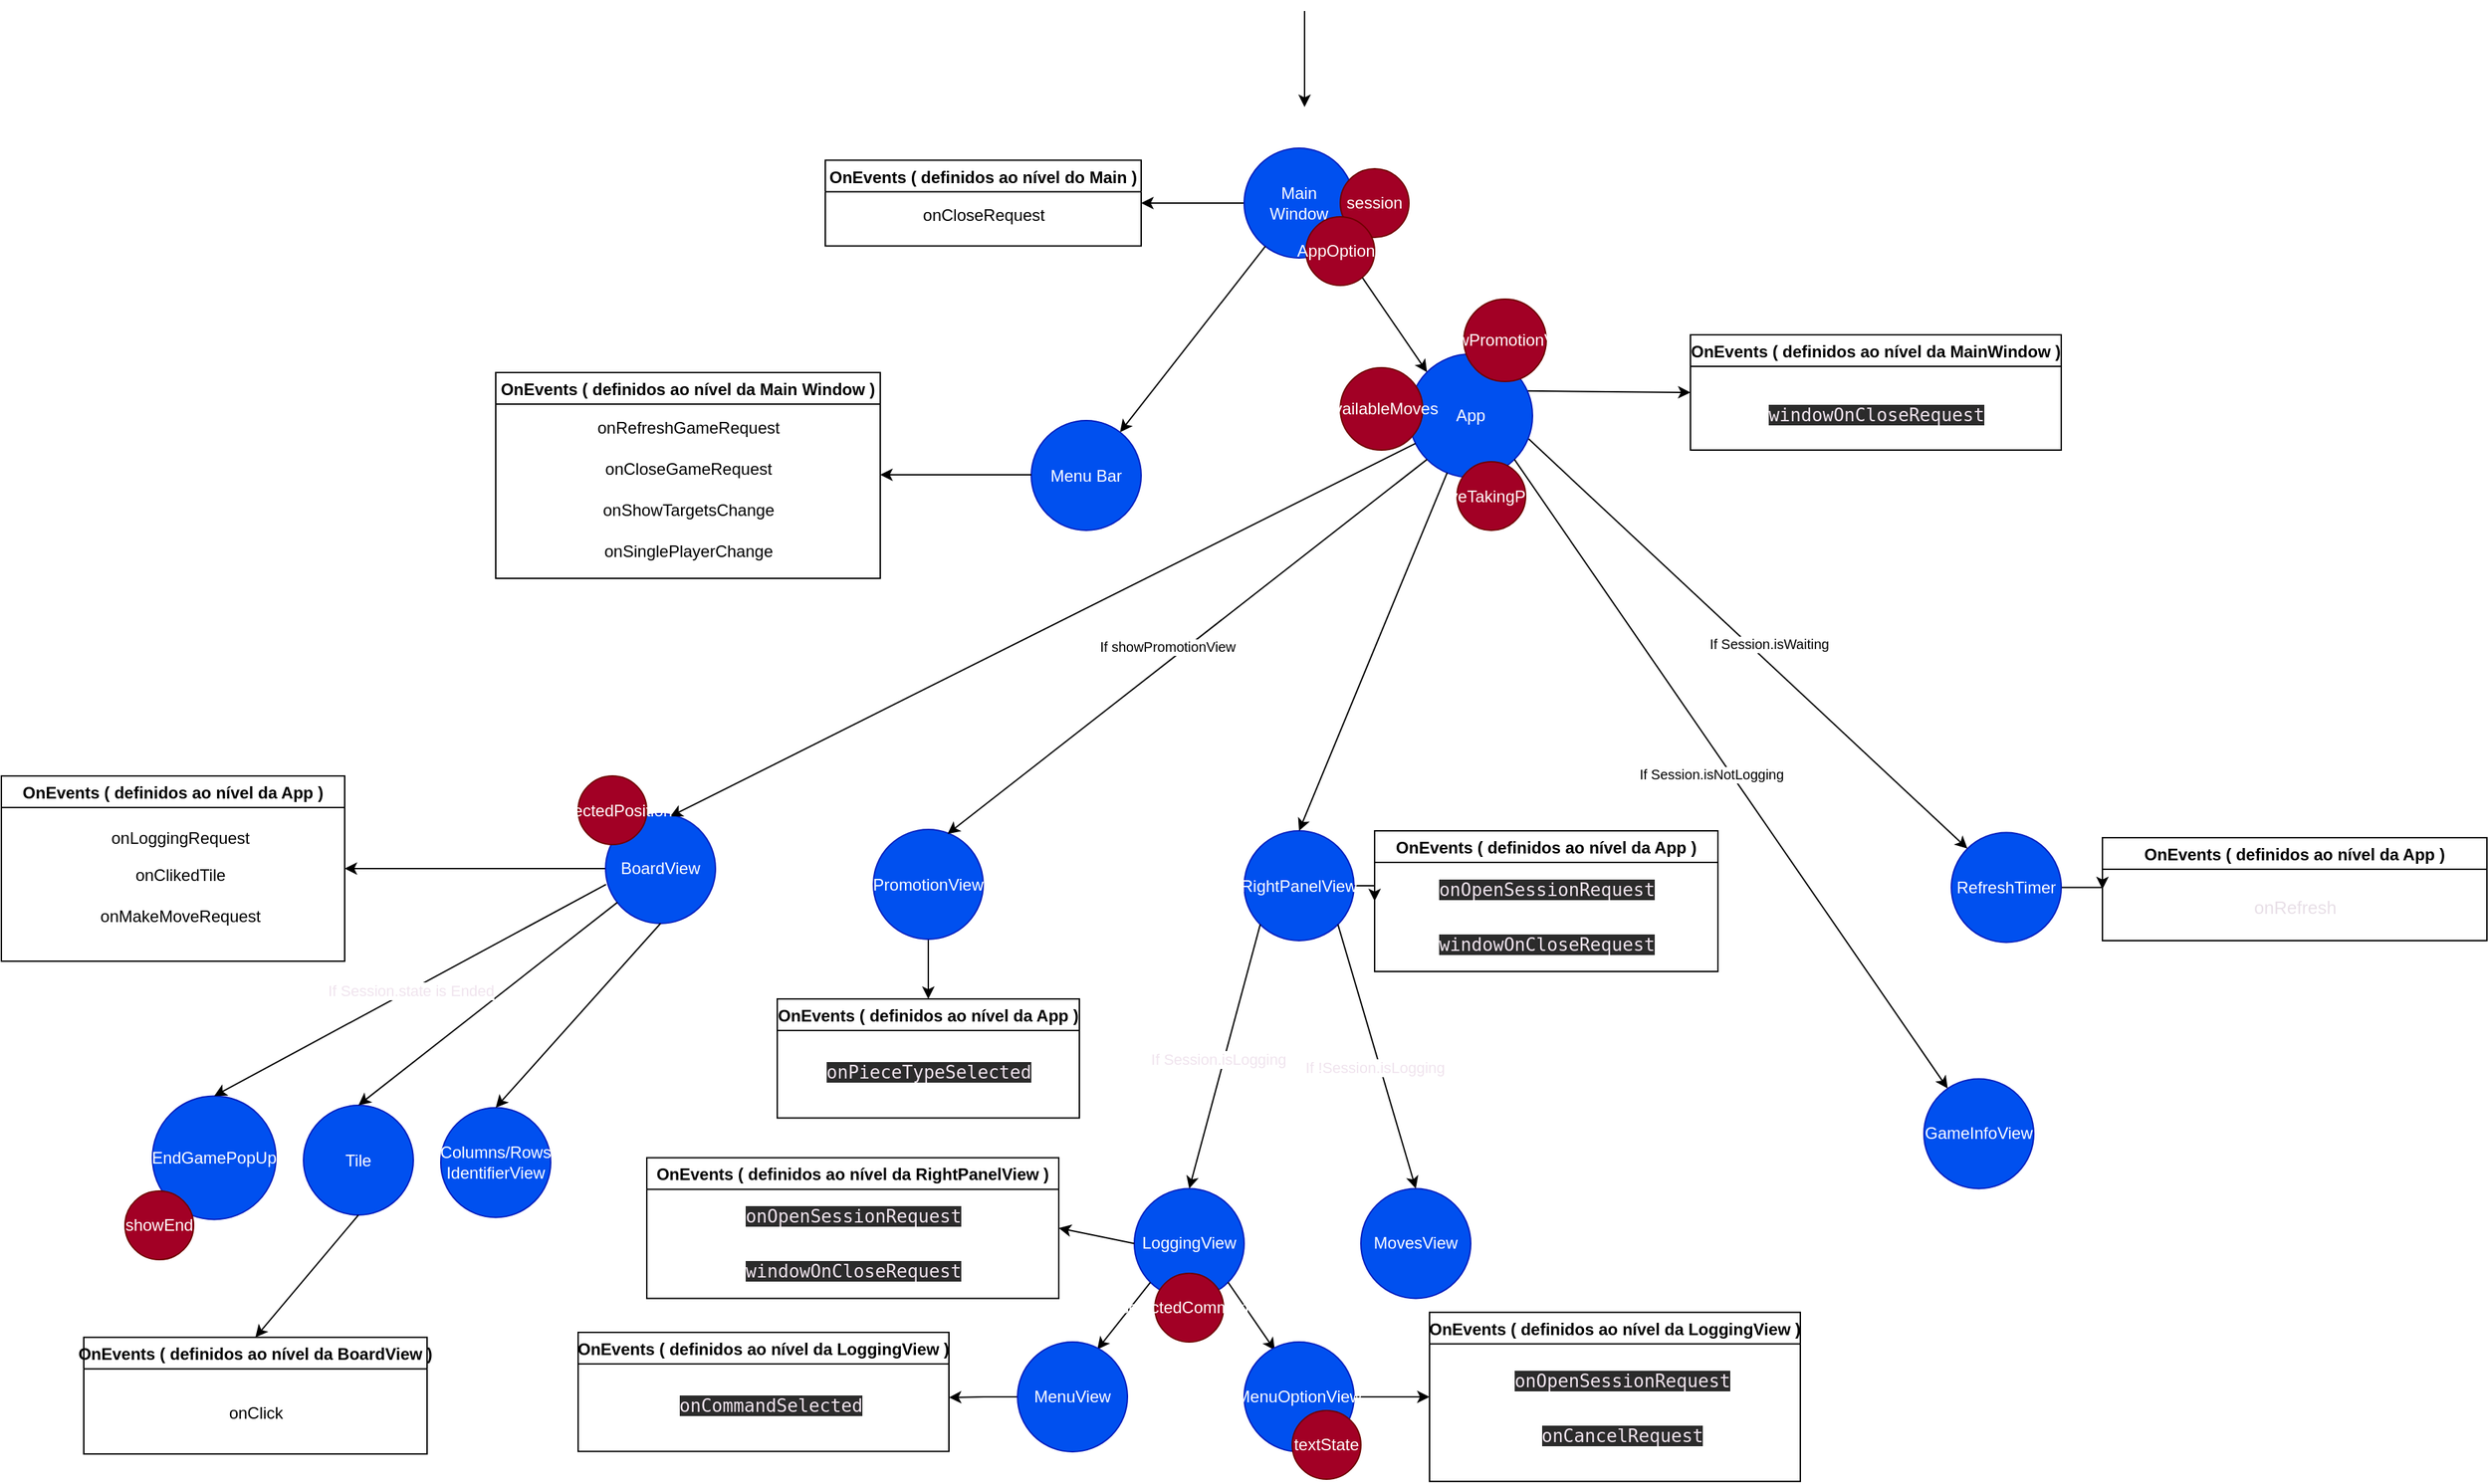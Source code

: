 <mxfile version="15.8.7" type="device"><diagram id="SZwEHcaRAB94Mzbpmtfe" name="Page-1"><mxGraphModel dx="1753" dy="1236" grid="1" gridSize="10" guides="1" tooltips="1" connect="1" arrows="1" fold="1" page="1" pageScale="1" pageWidth="850" pageHeight="1100" math="0" shadow="0"><root><mxCell id="0"/><mxCell id="1" parent="0"/><mxCell id="mZtvB1AfE9aS8STmoTBw-104" value="" style="endArrow=classic;html=1;rounded=0;exitX=0.952;exitY=0.299;exitDx=0;exitDy=0;entryX=0;entryY=0.5;entryDx=0;entryDy=0;exitPerimeter=0;" edge="1" parent="1" source="tHuGaXUihsf2I2ZlmDjD-5" target="mZtvB1AfE9aS8STmoTBw-101"><mxGeometry width="50" height="50" relative="1" as="geometry"><mxPoint x="450" y="340" as="sourcePoint"/><mxPoint x="530" y="340" as="targetPoint"/></mxGeometry></mxCell><mxCell id="9" style="edgeStyle=orthogonalEdgeStyle;rounded=0;orthogonalLoop=1;jettySize=auto;html=1;exitX=0;exitY=0.5;exitDx=0;exitDy=0;entryX=1;entryY=0.5;entryDx=0;entryDy=0;" parent="1" source="tHuGaXUihsf2I2ZlmDjD-1" edge="1"><mxGeometry relative="1" as="geometry"><mxPoint x="160" y="190" as="targetPoint"/></mxGeometry></mxCell><mxCell id="tHuGaXUihsf2I2ZlmDjD-1" value="Main &lt;br&gt;Window" style="ellipse;whiteSpace=wrap;html=1;aspect=fixed;fillColor=#0050ef;strokeColor=#001DBC;fontColor=#ffffff;" parent="1" vertex="1"><mxGeometry x="235" y="150" width="80" height="80" as="geometry"/></mxCell><mxCell id="tHuGaXUihsf2I2ZlmDjD-3" value="session" style="ellipse;whiteSpace=wrap;html=1;aspect=fixed;fillColor=#a20025;strokeColor=#6F0000;fontColor=#ffffff;" parent="1" vertex="1"><mxGeometry x="305" y="165" width="50" height="50" as="geometry"/></mxCell><mxCell id="tHuGaXUihsf2I2ZlmDjD-4" value="Menu Bar" style="ellipse;whiteSpace=wrap;html=1;aspect=fixed;fillColor=#0050ef;strokeColor=#001DBC;fontColor=#ffffff;" parent="1" vertex="1"><mxGeometry x="80" y="348.5" width="80" height="80" as="geometry"/></mxCell><mxCell id="tHuGaXUihsf2I2ZlmDjD-5" value="App" style="ellipse;whiteSpace=wrap;html=1;aspect=fixed;fillColor=#0050ef;strokeColor=#001DBC;fontColor=#ffffff;" parent="1" vertex="1"><mxGeometry x="355" y="300" width="90" height="90" as="geometry"/></mxCell><mxCell id="tHuGaXUihsf2I2ZlmDjD-6" value="" style="endArrow=classic;html=1;rounded=0;" parent="1" source="tHuGaXUihsf2I2ZlmDjD-1" target="tHuGaXUihsf2I2ZlmDjD-4" edge="1"><mxGeometry width="50" height="50" relative="1" as="geometry"><mxPoint x="260" y="220" as="sourcePoint"/><mxPoint x="225" y="410" as="targetPoint"/><Array as="points"/></mxGeometry></mxCell><mxCell id="tHuGaXUihsf2I2ZlmDjD-8" value="" style="endArrow=classic;html=1;rounded=0;entryX=0;entryY=0;entryDx=0;entryDy=0;exitX=1;exitY=1;exitDx=0;exitDy=0;" parent="1" source="tHuGaXUihsf2I2ZlmDjD-1" target="tHuGaXUihsf2I2ZlmDjD-5" edge="1"><mxGeometry width="50" height="50" relative="1" as="geometry"><mxPoint x="265" y="250" as="sourcePoint"/><mxPoint x="295" y="280" as="targetPoint"/><Array as="points"/></mxGeometry></mxCell><mxCell id="tHuGaXUihsf2I2ZlmDjD-15" value="" style="endArrow=classic;html=1;rounded=0;" parent="1" edge="1"><mxGeometry width="50" height="50" relative="1" as="geometry"><mxPoint x="80" y="388" as="sourcePoint"/><mxPoint x="-30" y="388" as="targetPoint"/></mxGeometry></mxCell><mxCell id="tHuGaXUihsf2I2ZlmDjD-23" value="&lt;span style=&quot;color: rgba(0 , 0 , 0 , 0) ; font-family: monospace ; font-size: 0px&quot;&gt;%3CmxGraphModel%3E%3Croot%3E%3CmxCell%20id%3D%220%22%2F%3E%3CmxCell%20id%3D%221%22%20parent%3D%220%22%2F%3E%3CmxCell%20id%3D%222%22%20value%3D%22onCloseGameRequest%22%20style%3D%22text%3BstrokeColor%3Dnone%3BfillColor%3Dnone%3Balign%3Dleft%3BverticalAlign%3Dmiddle%3BspacingLeft%3D4%3BspacingRight%3D4%3Boverflow%3Dhidden%3Bpoints%3D%5B%5B0%2C0.5%5D%2C%5B1%2C0.5%5D%5D%3BportConstraint%3Deastwest%3Brotatable%3D0%3B%22%20vertex%3D%221%22%20parent%3D%221%22%3E%3CmxGeometry%20x%3D%22-160%22%20y%3D%22330%22%20width%3D%22280%22%20height%3D%2230%22%20as%3D%22geometry%22%2F%3E%3C%2FmxCell%3E%3C%2Froot%3E%3C%2FmxGraphModel%3E&lt;/span&gt;" style="text;html=1;align=center;verticalAlign=middle;resizable=0;points=[];autosize=1;strokeColor=none;fillColor=none;" parent="1" vertex="1"><mxGeometry x="-280" y="875.74" width="20" height="20" as="geometry"/></mxCell><mxCell id="tHuGaXUihsf2I2ZlmDjD-31" value="" style="endArrow=classic;html=1;rounded=0;" parent="1" edge="1"><mxGeometry width="50" height="50" relative="1" as="geometry"><mxPoint x="279" y="50" as="sourcePoint"/><mxPoint x="279" y="120" as="targetPoint"/><Array as="points"><mxPoint x="279" y="50"/></Array></mxGeometry></mxCell><mxCell id="24" style="edgeStyle=orthogonalEdgeStyle;rounded=0;orthogonalLoop=1;jettySize=auto;html=1;exitX=1;exitY=0.5;exitDx=0;exitDy=0;entryX=0;entryY=0.5;entryDx=0;entryDy=0;fontSize=13;fontColor=#E8DFE7;" parent="1" source="tHuGaXUihsf2I2ZlmDjD-32" target="18" edge="1"><mxGeometry relative="1" as="geometry"/></mxCell><mxCell id="tHuGaXUihsf2I2ZlmDjD-32" value="RefreshTimer" style="ellipse;whiteSpace=wrap;html=1;aspect=fixed;fillColor=#0050ef;strokeColor=#001DBC;fontColor=#ffffff;" parent="1" vertex="1"><mxGeometry x="750" y="648.75" width="80" height="80" as="geometry"/></mxCell><mxCell id="36" style="edgeStyle=orthogonalEdgeStyle;rounded=0;orthogonalLoop=1;jettySize=auto;html=1;exitX=0;exitY=0.5;exitDx=0;exitDy=0;entryX=1;entryY=0.5;entryDx=0;entryDy=0;" parent="1" source="tHuGaXUihsf2I2ZlmDjD-41" target="28" edge="1"><mxGeometry relative="1" as="geometry"/></mxCell><mxCell id="tHuGaXUihsf2I2ZlmDjD-41" value="BoardView" style="ellipse;whiteSpace=wrap;html=1;aspect=fixed;fillColor=#0050ef;strokeColor=#001DBC;fontColor=#ffffff;" parent="1" vertex="1"><mxGeometry x="-230" y="635" width="80" height="80" as="geometry"/></mxCell><mxCell id="tHuGaXUihsf2I2ZlmDjD-42" value="" style="endArrow=classic;html=1;rounded=0;entryX=0.588;entryY=0.025;entryDx=0;entryDy=0;entryPerimeter=0;" parent="1" source="tHuGaXUihsf2I2ZlmDjD-5" target="tHuGaXUihsf2I2ZlmDjD-41" edge="1"><mxGeometry width="50" height="50" relative="1" as="geometry"><mxPoint x="281.716" y="460.004" as="sourcePoint"/><mxPoint x="240" y="491.72" as="targetPoint"/><Array as="points"/></mxGeometry></mxCell><mxCell id="tHuGaXUihsf2I2ZlmDjD-49" value="moveTakingPlace" style="ellipse;whiteSpace=wrap;html=1;aspect=fixed;fillColor=#a20025;strokeColor=#6F0000;fontColor=#ffffff;" parent="1" vertex="1"><mxGeometry x="390" y="378.5" width="50" height="50" as="geometry"/></mxCell><mxCell id="tHuGaXUihsf2I2ZlmDjD-50" value="availableMoves" style="ellipse;whiteSpace=wrap;html=1;aspect=fixed;fillColor=#a20025;strokeColor=#6F0000;fontColor=#ffffff;" parent="1" vertex="1"><mxGeometry x="305" y="310" width="60" height="60" as="geometry"/></mxCell><mxCell id="tHuGaXUihsf2I2ZlmDjD-54" value="Tile" style="ellipse;whiteSpace=wrap;html=1;aspect=fixed;fillColor=#0050ef;strokeColor=#001DBC;fontColor=#ffffff;" parent="1" vertex="1"><mxGeometry x="-450" y="847.5" width="80" height="80" as="geometry"/></mxCell><mxCell id="tHuGaXUihsf2I2ZlmDjD-57" value="Columns/Rows&lt;br&gt;IdentifierView" style="ellipse;whiteSpace=wrap;html=1;aspect=fixed;fillColor=#0050ef;strokeColor=#001DBC;fontColor=#ffffff;" parent="1" vertex="1"><mxGeometry x="-350" y="849.22" width="80" height="80" as="geometry"/></mxCell><mxCell id="tHuGaXUihsf2I2ZlmDjD-62" value="EndGamePopUp" style="ellipse;whiteSpace=wrap;html=1;aspect=fixed;fillColor=#0050ef;strokeColor=#001DBC;fontColor=#ffffff;" parent="1" vertex="1"><mxGeometry x="-560" y="840.74" width="90" height="90" as="geometry"/></mxCell><mxCell id="74" style="edgeStyle=orthogonalEdgeStyle;rounded=0;orthogonalLoop=1;jettySize=auto;html=1;exitX=1;exitY=0.5;exitDx=0;exitDy=0;entryX=0;entryY=0.5;entryDx=0;entryDy=0;fontSize=11;fontColor=#F0E4EE;" parent="1" source="tHuGaXUihsf2I2ZlmDjD-63" target="40" edge="1"><mxGeometry relative="1" as="geometry"/></mxCell><mxCell id="tHuGaXUihsf2I2ZlmDjD-63" value="RightPanelView" style="ellipse;whiteSpace=wrap;html=1;aspect=fixed;fillColor=#0050ef;strokeColor=#001DBC;fontColor=#ffffff;" parent="1" vertex="1"><mxGeometry x="235" y="647.5" width="80" height="80" as="geometry"/></mxCell><mxCell id="tHuGaXUihsf2I2ZlmDjD-64" value="MovesView" style="ellipse;whiteSpace=wrap;html=1;aspect=fixed;fillColor=#0050ef;strokeColor=#001DBC;fontColor=#ffffff;" parent="1" vertex="1"><mxGeometry x="320" y="908.24" width="80" height="80" as="geometry"/></mxCell><mxCell id="tHuGaXUihsf2I2ZlmDjD-65" value="LoggingView" style="ellipse;whiteSpace=wrap;html=1;aspect=fixed;fillColor=#0050ef;strokeColor=#001DBC;fontColor=#ffffff;" parent="1" vertex="1"><mxGeometry x="155" y="908.24" width="80" height="80" as="geometry"/></mxCell><mxCell id="tHuGaXUihsf2I2ZlmDjD-66" value="GameInfoView" style="ellipse;whiteSpace=wrap;html=1;aspect=fixed;fillColor=#0050ef;strokeColor=#001DBC;fontColor=#ffffff;" parent="1" vertex="1"><mxGeometry x="730" y="828.24" width="80" height="80" as="geometry"/></mxCell><mxCell id="tHuGaXUihsf2I2ZlmDjD-67" value="" style="endArrow=classic;html=1;rounded=0;entryX=0.5;entryY=0;entryDx=0;entryDy=0;" parent="1" source="tHuGaXUihsf2I2ZlmDjD-5" target="tHuGaXUihsf2I2ZlmDjD-63" edge="1"><mxGeometry width="50" height="50" relative="1" as="geometry"><mxPoint x="510" y="400" as="sourcePoint"/><mxPoint x="515.86" y="450.86" as="targetPoint"/><Array as="points"/></mxGeometry></mxCell><mxCell id="tHuGaXUihsf2I2ZlmDjD-72" value="" style="endArrow=classic;html=1;rounded=0;exitX=0;exitY=1;exitDx=0;exitDy=0;entryX=0.726;entryY=0.068;entryDx=0;entryDy=0;entryPerimeter=0;" parent="1" source="tHuGaXUihsf2I2ZlmDjD-65" target="tHuGaXUihsf2I2ZlmDjD-76" edge="1"><mxGeometry width="50" height="50" relative="1" as="geometry"><mxPoint x="606.716" y="928.284" as="sourcePoint"/><mxPoint x="695" y="1027.04" as="targetPoint"/><Array as="points"/></mxGeometry></mxCell><mxCell id="tHuGaXUihsf2I2ZlmDjD-75" value="" style="endArrow=classic;html=1;rounded=0;exitX=1;exitY=1;exitDx=0;exitDy=0;entryX=0.28;entryY=0.077;entryDx=0;entryDy=0;entryPerimeter=0;" parent="1" source="tHuGaXUihsf2I2ZlmDjD-65" target="tHuGaXUihsf2I2ZlmDjD-77" edge="1"><mxGeometry width="50" height="50" relative="1" as="geometry"><mxPoint x="269.996" y="980.004" as="sourcePoint"/><mxPoint x="290" y="1051.72" as="targetPoint"/><Array as="points"/></mxGeometry></mxCell><mxCell id="80" style="edgeStyle=orthogonalEdgeStyle;rounded=0;orthogonalLoop=1;jettySize=auto;html=1;exitX=0;exitY=0.5;exitDx=0;exitDy=0;fontSize=11;fontColor=#F0E4EE;" parent="1" source="tHuGaXUihsf2I2ZlmDjD-76" edge="1"><mxGeometry relative="1" as="geometry"><mxPoint x="20" y="1060.429" as="targetPoint"/></mxGeometry></mxCell><mxCell id="tHuGaXUihsf2I2ZlmDjD-76" value="MenuView" style="ellipse;whiteSpace=wrap;html=1;aspect=fixed;fillColor=#0050ef;strokeColor=#001DBC;fontColor=#ffffff;" parent="1" vertex="1"><mxGeometry x="70" y="1020" width="80" height="80" as="geometry"/></mxCell><mxCell id="79" style="edgeStyle=orthogonalEdgeStyle;rounded=0;orthogonalLoop=1;jettySize=auto;html=1;exitX=1;exitY=0.5;exitDx=0;exitDy=0;entryX=0;entryY=0.5;entryDx=0;entryDy=0;fontSize=11;fontColor=#F0E4EE;" parent="1" source="tHuGaXUihsf2I2ZlmDjD-77" target="76" edge="1"><mxGeometry relative="1" as="geometry"/></mxCell><mxCell id="tHuGaXUihsf2I2ZlmDjD-77" value="MenuOptionView" style="ellipse;whiteSpace=wrap;html=1;aspect=fixed;fillColor=#0050ef;strokeColor=#001DBC;fontColor=#ffffff;" parent="1" vertex="1"><mxGeometry x="235" y="1020" width="80" height="80" as="geometry"/></mxCell><mxCell id="2" value="AppOptions" style="ellipse;whiteSpace=wrap;html=1;aspect=fixed;fillColor=#a20025;strokeColor=#6F0000;fontColor=#ffffff;" parent="1" vertex="1"><mxGeometry x="280" y="200" width="50" height="50" as="geometry"/></mxCell><mxCell id="10" value="OnEvents ( definidos ao nível do Main )" style="swimlane;" parent="1" vertex="1"><mxGeometry x="-70" y="158.75" width="230" height="62.5" as="geometry"/></mxCell><mxCell id="12" value="&lt;span style=&quot;text-align: left&quot;&gt;onCloseRequest&lt;/span&gt;" style="text;html=1;align=center;verticalAlign=middle;resizable=0;points=[];autosize=1;strokeColor=none;fillColor=none;" parent="10" vertex="1"><mxGeometry x="65" y="30" width="100" height="20" as="geometry"/></mxCell><mxCell id="11" value="&lt;span style=&quot;color: rgba(0 , 0 , 0 , 0) ; font-family: monospace ; font-size: 0px&quot;&gt;%3CmxGraphModel%3E%3Croot%3E%3CmxCell%20id%3D%220%22%2F%3E%3CmxCell%20id%3D%221%22%20parent%3D%220%22%2F%3E%3CmxCell%20id%3D%222%22%20value%3D%22%26lt%3Bspan%20style%3D%26quot%3Btext-align%3A%20left%26quot%3B%26gt%3BonCloseRequest%26lt%3B%2Fspan%26gt%3B%22%20style%3D%22text%3Bhtml%3D1%3Balign%3Dcenter%3BverticalAlign%3Dmiddle%3Bresizable%3D0%3Bpoints%3D%5B%5D%3Bautosize%3D1%3BstrokeColor%3Dnone%3BfillColor%3Dnone%3B%22%20vertex%3D%221%22%20parent%3D%221%22%3E%3CmxGeometry%20x%3D%22-8.75%22%20y%3D%22212.5%22%20width%3D%22100%22%20height%3D%2220%22%20as%3D%22geometry%22%2F%3E%3C%2FmxCell%3E%3C%2Froot%3E%3C%2FmxGraphModel%3E&lt;/span&gt;" style="text;html=1;align=center;verticalAlign=middle;resizable=0;points=[];autosize=1;strokeColor=none;fillColor=none;" parent="1" vertex="1"><mxGeometry x="-180" y="210" width="20" height="20" as="geometry"/></mxCell><mxCell id="13" value="OnEvents ( definidos ao nível da Main Window )" style="swimlane;" parent="1" vertex="1"><mxGeometry x="-310" y="313.5" width="280" height="150" as="geometry"/></mxCell><mxCell id="tHuGaXUihsf2I2ZlmDjD-22" value="&lt;span style=&quot;text-align: left&quot;&gt;onRefreshGameRequest&lt;/span&gt;" style="text;html=1;align=center;verticalAlign=middle;resizable=0;points=[];autosize=1;strokeColor=none;fillColor=none;" parent="13" vertex="1"><mxGeometry x="65" y="30" width="150" height="20" as="geometry"/></mxCell><mxCell id="tHuGaXUihsf2I2ZlmDjD-25" value="&lt;span style=&quot;text-align: left&quot;&gt;onCloseGameRequest&lt;/span&gt;" style="text;html=1;align=center;verticalAlign=middle;resizable=0;points=[];autosize=1;strokeColor=none;fillColor=none;" parent="13" vertex="1"><mxGeometry x="70" y="60" width="140" height="20" as="geometry"/></mxCell><mxCell id="tHuGaXUihsf2I2ZlmDjD-26" value="&lt;span style=&quot;text-align: left&quot;&gt;onShowTargetsChange&lt;/span&gt;" style="text;html=1;align=center;verticalAlign=middle;resizable=0;points=[];autosize=1;strokeColor=none;fillColor=none;" parent="13" vertex="1"><mxGeometry x="70" y="90" width="140" height="20" as="geometry"/></mxCell><mxCell id="tHuGaXUihsf2I2ZlmDjD-27" value="&lt;span style=&quot;text-align: left&quot;&gt;onSinglePlayerChange&lt;/span&gt;" style="text;html=1;align=center;verticalAlign=middle;resizable=0;points=[];autosize=1;strokeColor=none;fillColor=none;" parent="13" vertex="1"><mxGeometry x="70" y="120" width="140" height="20" as="geometry"/></mxCell><mxCell id="14" value="" style="endArrow=classic;html=1;rounded=0;fontColor=default;exitX=1;exitY=1;exitDx=0;exitDy=0;" parent="1" source="tHuGaXUihsf2I2ZlmDjD-5" target="tHuGaXUihsf2I2ZlmDjD-66" edge="1"><mxGeometry relative="1" as="geometry"><mxPoint x="559.997" y="285.126" as="sourcePoint"/><mxPoint x="560" y="540" as="targetPoint"/></mxGeometry></mxCell><mxCell id="15" value="If Session.isNotLogging" style="edgeLabel;resizable=0;html=1;align=center;verticalAlign=middle;fontColor=default;fontSize=10;" parent="14" connectable="0" vertex="1"><mxGeometry relative="1" as="geometry"><mxPoint x="-15" as="offset"/></mxGeometry></mxCell><mxCell id="16" value="" style="endArrow=classic;html=1;rounded=0;fontColor=default;entryX=0;entryY=0;entryDx=0;entryDy=0;exitX=0.969;exitY=0.688;exitDx=0;exitDy=0;exitPerimeter=0;" parent="1" source="tHuGaXUihsf2I2ZlmDjD-5" target="tHuGaXUihsf2I2ZlmDjD-32" edge="1"><mxGeometry relative="1" as="geometry"><mxPoint x="530" y="400" as="sourcePoint"/><mxPoint x="704.016" y="584.726" as="targetPoint"/></mxGeometry></mxCell><mxCell id="17" value="If Session.isWaiting" style="edgeLabel;resizable=0;html=1;align=center;verticalAlign=middle;fontColor=default;fontSize=10;" parent="16" connectable="0" vertex="1"><mxGeometry relative="1" as="geometry"><mxPoint x="15" as="offset"/></mxGeometry></mxCell><mxCell id="18" value="OnEvents ( definidos ao nível da App )" style="swimlane;" parent="1" vertex="1"><mxGeometry x="860" y="652.5" width="280" height="75" as="geometry"><mxRectangle x="860" y="652.5" width="250" height="23" as="alternateBounds"/></mxGeometry></mxCell><mxCell id="23" value="onRefresh" style="text;html=1;align=center;verticalAlign=middle;resizable=0;points=[];autosize=1;strokeColor=none;fillColor=none;fontSize=13;fontColor=#E8DFE7;" parent="18" vertex="1"><mxGeometry x="100" y="40" width="80" height="20" as="geometry"/></mxCell><mxCell id="26" value="showPromotionView" style="ellipse;whiteSpace=wrap;html=1;aspect=fixed;fillColor=#a20025;strokeColor=#6F0000;fontColor=#ffffff;" parent="1" vertex="1"><mxGeometry x="395" y="260" width="60" height="60" as="geometry"/></mxCell><mxCell id="28" value="OnEvents ( definidos ao nível da App )" style="swimlane;" parent="1" vertex="1"><mxGeometry x="-670" y="607.5" width="250" height="135" as="geometry"/></mxCell><mxCell id="35" value="onClikedTile" style="text;html=1;align=center;verticalAlign=middle;resizable=0;points=[];autosize=1;strokeColor=none;fillColor=none;" parent="28" vertex="1"><mxGeometry x="90" y="62.5" width="80" height="20" as="geometry"/></mxCell><mxCell id="33" value="onLoggingRequest" style="text;html=1;align=center;verticalAlign=middle;resizable=0;points=[];autosize=1;strokeColor=none;fillColor=none;" parent="28" vertex="1"><mxGeometry x="70" y="35" width="120" height="20" as="geometry"/></mxCell><mxCell id="34" value="onMakeMoveRequest" style="text;html=1;align=center;verticalAlign=middle;resizable=0;points=[];autosize=1;strokeColor=none;fillColor=none;" parent="28" vertex="1"><mxGeometry x="65" y="92.5" width="130" height="20" as="geometry"/></mxCell><mxCell id="62" style="edgeStyle=orthogonalEdgeStyle;rounded=0;orthogonalLoop=1;jettySize=auto;html=1;exitX=0.5;exitY=1;exitDx=0;exitDy=0;entryX=0.5;entryY=0;entryDx=0;entryDy=0;fontSize=11;fontColor=#F0E4EE;" parent="1" source="37" target="56" edge="1"><mxGeometry relative="1" as="geometry"/></mxCell><mxCell id="37" value="PromotionView" style="ellipse;whiteSpace=wrap;html=1;aspect=fixed;fillColor=#0050ef;strokeColor=#001DBC;fontColor=#ffffff;" parent="1" vertex="1"><mxGeometry x="-35" y="646.52" width="80" height="80" as="geometry"/></mxCell><mxCell id="38" value="" style="endArrow=classic;html=1;rounded=0;fontColor=default;entryX=0.675;entryY=0.041;entryDx=0;entryDy=0;entryPerimeter=0;exitX=0;exitY=1;exitDx=0;exitDy=0;" parent="1" target="37" edge="1" source="tHuGaXUihsf2I2ZlmDjD-5"><mxGeometry relative="1" as="geometry"><mxPoint x="390" y="420" as="sourcePoint"/><mxPoint x="250" y="620" as="targetPoint"/></mxGeometry></mxCell><mxCell id="39" value="If showPromotionView" style="edgeLabel;resizable=0;html=1;align=center;verticalAlign=middle;fontColor=default;fontSize=10;" parent="38" connectable="0" vertex="1"><mxGeometry relative="1" as="geometry"><mxPoint x="-15" as="offset"/></mxGeometry></mxCell><mxCell id="40" value="OnEvents ( definidos ao nível da App )" style="swimlane;" parent="1" vertex="1"><mxGeometry x="330" y="647.5" width="250" height="102.5" as="geometry"/></mxCell><mxCell id="46" value="&lt;pre style=&quot;background-color: rgb(43, 43, 43); font-family: &amp;quot;jetbrains mono&amp;quot;, monospace; font-size: 9.8pt;&quot;&gt;&lt;span style=&quot;&quot;&gt;onOpenSessionRequest&lt;/span&gt;&lt;/pre&gt;" style="text;html=1;align=center;verticalAlign=middle;resizable=0;points=[];autosize=1;strokeColor=none;fillColor=none;fontSize=10;fontColor=#F0E4EE;" parent="40" vertex="1"><mxGeometry x="45" y="22.5" width="160" height="40" as="geometry"/></mxCell><mxCell id="mZtvB1AfE9aS8STmoTBw-93" value="&lt;pre style=&quot;background-color: rgb(43 , 43 , 43) ; font-family: &amp;#34;jetbrains mono&amp;#34; , monospace ; font-size: 9.8pt&quot;&gt;&lt;span&gt;windowOnCloseRequest&lt;/span&gt;&lt;/pre&gt;" style="text;html=1;align=center;verticalAlign=middle;resizable=0;points=[];autosize=1;strokeColor=none;fillColor=none;fontSize=10;fontColor=#F0E4EE;" vertex="1" parent="40"><mxGeometry x="40" y="62.5" width="170" height="40" as="geometry"/></mxCell><mxCell id="49" value="" style="endArrow=classic;html=1;rounded=0;fontSize=10;fontColor=#F0E4EE;exitX=0.5;exitY=1;exitDx=0;exitDy=0;entryX=0.5;entryY=0;entryDx=0;entryDy=0;" parent="1" source="tHuGaXUihsf2I2ZlmDjD-41" target="tHuGaXUihsf2I2ZlmDjD-57" edge="1"><mxGeometry width="50" height="50" relative="1" as="geometry"><mxPoint x="-175" y="807.5" as="sourcePoint"/><mxPoint x="-125" y="757.5" as="targetPoint"/></mxGeometry></mxCell><mxCell id="52" value="" style="endArrow=classic;html=1;rounded=0;fontSize=10;fontColor=#F0E4EE;entryX=0.5;entryY=0;entryDx=0;entryDy=0;" parent="1" source="tHuGaXUihsf2I2ZlmDjD-41" target="tHuGaXUihsf2I2ZlmDjD-54" edge="1"><mxGeometry width="50" height="50" relative="1" as="geometry"><mxPoint x="-270" y="697.5" as="sourcePoint"/><mxPoint x="-220" y="647.5" as="targetPoint"/><Array as="points"/></mxGeometry></mxCell><mxCell id="54" value="" style="endArrow=classic;html=1;rounded=0;fontSize=10;fontColor=#F0E4EE;exitX=0.004;exitY=0.644;exitDx=0;exitDy=0;entryX=0.5;entryY=0;entryDx=0;entryDy=0;exitPerimeter=0;" parent="1" source="tHuGaXUihsf2I2ZlmDjD-41" target="tHuGaXUihsf2I2ZlmDjD-62" edge="1"><mxGeometry relative="1" as="geometry"><mxPoint x="-20" y="877.5" as="sourcePoint"/><mxPoint x="-30" y="1047.5" as="targetPoint"/></mxGeometry></mxCell><mxCell id="55" value="If Session.state is Ended" style="edgeLabel;resizable=0;html=1;align=center;verticalAlign=middle;fontSize=11;fontColor=#F0E4EE;" parent="54" connectable="0" vertex="1"><mxGeometry relative="1" as="geometry"/></mxCell><mxCell id="56" value="OnEvents ( definidos ao nível da App )" style="swimlane;" parent="1" vertex="1"><mxGeometry x="-105" y="770" width="220" height="86.72" as="geometry"/></mxCell><mxCell id="57" value="&lt;pre style=&quot;background-color: rgb(43 , 43 , 43) ; font-family: &amp;#34;jetbrains mono&amp;#34; , monospace ; font-size: 9.8pt&quot;&gt;&lt;span&gt;onPieceTypeSelected&lt;/span&gt;&lt;/pre&gt;" style="text;html=1;align=center;verticalAlign=middle;resizable=0;points=[];autosize=1;strokeColor=none;fillColor=none;fontSize=10;fontColor=#F0E4EE;" parent="56" vertex="1"><mxGeometry x="35" y="33.28" width="150" height="40" as="geometry"/></mxCell><mxCell id="63" value="" style="endArrow=classic;html=1;rounded=0;fontSize=11;fontColor=#F0E4EE;entryX=0.5;entryY=0;entryDx=0;entryDy=0;exitX=1;exitY=1;exitDx=0;exitDy=0;" parent="1" source="tHuGaXUihsf2I2ZlmDjD-63" target="tHuGaXUihsf2I2ZlmDjD-64" edge="1"><mxGeometry relative="1" as="geometry"><mxPoint x="290" y="720" as="sourcePoint"/><mxPoint x="805" y="800" as="targetPoint"/></mxGeometry></mxCell><mxCell id="64" value="If !Session.isLogging" style="edgeLabel;resizable=0;html=1;align=center;verticalAlign=middle;fontSize=11;fontColor=#F0E4EE;" parent="63" connectable="0" vertex="1"><mxGeometry relative="1" as="geometry"><mxPoint x="-2" y="8" as="offset"/></mxGeometry></mxCell><mxCell id="65" value="" style="endArrow=classic;html=1;rounded=0;fontSize=11;fontColor=#F0E4EE;entryX=0.5;entryY=0;entryDx=0;entryDy=0;exitX=0;exitY=1;exitDx=0;exitDy=0;" parent="1" source="tHuGaXUihsf2I2ZlmDjD-63" target="tHuGaXUihsf2I2ZlmDjD-65" edge="1"><mxGeometry relative="1" as="geometry"><mxPoint x="705" y="831.79" as="sourcePoint"/><mxPoint x="805" y="831.79" as="targetPoint"/></mxGeometry></mxCell><mxCell id="66" value="If Session.isLogging" style="edgeLabel;resizable=0;html=1;align=center;verticalAlign=middle;fontSize=11;fontColor=#F0E4EE;" parent="65" connectable="0" vertex="1"><mxGeometry relative="1" as="geometry"><mxPoint x="-5" y="2" as="offset"/></mxGeometry></mxCell><mxCell id="76" value="OnEvents ( definidos ao nível da LoggingView )" style="swimlane;" parent="1" vertex="1"><mxGeometry x="370" y="998.32" width="270" height="123.36" as="geometry"/></mxCell><mxCell id="77" value="&lt;pre style=&quot;background-color: rgb(43 , 43 , 43) ; font-family: &amp;#34;jetbrains mono&amp;#34; , monospace ; font-size: 9.8pt&quot;&gt;&lt;span&gt;onCancelRequest&lt;/span&gt;&lt;/pre&gt;" style="text;html=1;align=center;verticalAlign=middle;resizable=0;points=[];autosize=1;strokeColor=none;fillColor=none;fontSize=10;fontColor=#F0E4EE;" parent="76" vertex="1"><mxGeometry x="80" y="69.64" width="120" height="40" as="geometry"/></mxCell><mxCell id="mZtvB1AfE9aS8STmoTBw-94" value="&lt;pre style=&quot;background-color: rgb(43 , 43 , 43) ; font-family: &amp;#34;jetbrains mono&amp;#34; , monospace ; font-size: 9.8pt&quot;&gt;&lt;span&gt;onOpenSessionRequest&lt;/span&gt;&lt;/pre&gt;" style="text;html=1;align=center;verticalAlign=middle;resizable=0;points=[];autosize=1;strokeColor=none;fillColor=none;fontSize=10;fontColor=#F0E4EE;" vertex="1" parent="76"><mxGeometry x="55" y="29.64" width="170" height="40" as="geometry"/></mxCell><mxCell id="81" value="OnEvents ( definidos ao nível da LoggingView )" style="swimlane;" parent="1" vertex="1"><mxGeometry x="-250" y="1013.0" width="270" height="86.72" as="geometry"/></mxCell><mxCell id="82" value="&lt;pre style=&quot;background-color: rgb(43 , 43 , 43) ; font-family: &amp;#34;jetbrains mono&amp;#34; , monospace ; font-size: 9.8pt&quot;&gt;&lt;span&gt;onCommandSelected&lt;/span&gt;&lt;/pre&gt;" style="text;html=1;align=center;verticalAlign=middle;resizable=0;points=[];autosize=1;strokeColor=none;fillColor=none;fontSize=10;fontColor=#F0E4EE;" parent="81" vertex="1"><mxGeometry x="70" y="33.28" width="140" height="40" as="geometry"/></mxCell><mxCell id="83" value="selectedCommand" style="ellipse;whiteSpace=wrap;html=1;aspect=fixed;fillColor=#a20025;strokeColor=#6F0000;fontColor=#ffffff;" parent="1" vertex="1"><mxGeometry x="170" y="970" width="50" height="50" as="geometry"/></mxCell><mxCell id="84" value="textState" style="ellipse;whiteSpace=wrap;html=1;aspect=fixed;fillColor=#a20025;strokeColor=#6F0000;fontColor=#ffffff;" parent="1" vertex="1"><mxGeometry x="270" y="1070" width="50" height="50" as="geometry"/></mxCell><mxCell id="mZtvB1AfE9aS8STmoTBw-86" value="selectedPosition" style="ellipse;whiteSpace=wrap;html=1;aspect=fixed;fillColor=#a20025;strokeColor=#6F0000;fontColor=#ffffff;" vertex="1" parent="1"><mxGeometry x="-250" y="607.5" width="50" height="50" as="geometry"/></mxCell><mxCell id="mZtvB1AfE9aS8STmoTBw-87" value="OnEvents ( definidos ao nível da BoardView )" style="swimlane;" vertex="1" parent="1"><mxGeometry x="-610" y="1016.64" width="250" height="85" as="geometry"/></mxCell><mxCell id="mZtvB1AfE9aS8STmoTBw-88" value="onClick" style="text;html=1;align=center;verticalAlign=middle;resizable=0;points=[];autosize=1;strokeColor=none;fillColor=none;" vertex="1" parent="mZtvB1AfE9aS8STmoTBw-87"><mxGeometry x="100" y="44.92" width="50" height="20" as="geometry"/></mxCell><mxCell id="mZtvB1AfE9aS8STmoTBw-92" value="" style="endArrow=classic;html=1;rounded=0;entryX=0.5;entryY=0;entryDx=0;entryDy=0;exitX=0.5;exitY=1;exitDx=0;exitDy=0;" edge="1" parent="1" source="tHuGaXUihsf2I2ZlmDjD-54" target="mZtvB1AfE9aS8STmoTBw-87"><mxGeometry width="50" height="50" relative="1" as="geometry"><mxPoint x="-470" y="988.24" as="sourcePoint"/><mxPoint x="-420" y="938.24" as="targetPoint"/></mxGeometry></mxCell><mxCell id="mZtvB1AfE9aS8STmoTBw-95" value="OnEvents ( definidos ao nível da RightPanelView )" style="swimlane;" vertex="1" parent="1"><mxGeometry x="-200" y="885.74" width="300" height="102.5" as="geometry"/></mxCell><mxCell id="mZtvB1AfE9aS8STmoTBw-96" value="&lt;pre style=&quot;background-color: rgb(43, 43, 43); font-family: &amp;quot;jetbrains mono&amp;quot;, monospace; font-size: 9.8pt;&quot;&gt;&lt;span style=&quot;&quot;&gt;onOpenSessionRequest&lt;/span&gt;&lt;/pre&gt;" style="text;html=1;align=center;verticalAlign=middle;resizable=0;points=[];autosize=1;strokeColor=none;fillColor=none;fontSize=10;fontColor=#F0E4EE;" vertex="1" parent="mZtvB1AfE9aS8STmoTBw-95"><mxGeometry x="70" y="22.5" width="160" height="40" as="geometry"/></mxCell><mxCell id="mZtvB1AfE9aS8STmoTBw-97" value="&lt;pre style=&quot;background-color: rgb(43 , 43 , 43) ; font-family: &amp;#34;jetbrains mono&amp;#34; , monospace ; font-size: 9.8pt&quot;&gt;&lt;span&gt;windowOnCloseRequest&lt;/span&gt;&lt;/pre&gt;" style="text;html=1;align=center;verticalAlign=middle;resizable=0;points=[];autosize=1;strokeColor=none;fillColor=none;fontSize=10;fontColor=#F0E4EE;" vertex="1" parent="mZtvB1AfE9aS8STmoTBw-95"><mxGeometry x="65" y="62.5" width="170" height="40" as="geometry"/></mxCell><mxCell id="mZtvB1AfE9aS8STmoTBw-100" value="" style="endArrow=classic;html=1;rounded=0;entryX=1;entryY=0.5;entryDx=0;entryDy=0;exitX=0;exitY=0.5;exitDx=0;exitDy=0;" edge="1" parent="1" source="tHuGaXUihsf2I2ZlmDjD-65" target="mZtvB1AfE9aS8STmoTBw-95"><mxGeometry width="50" height="50" relative="1" as="geometry"><mxPoint x="95" y="970" as="sourcePoint"/><mxPoint x="145" y="920" as="targetPoint"/></mxGeometry></mxCell><mxCell id="mZtvB1AfE9aS8STmoTBw-101" value="OnEvents ( definidos ao nível da MainWindow )" style="swimlane;" vertex="1" parent="1"><mxGeometry x="560" y="286" width="270" height="84" as="geometry"/></mxCell><mxCell id="mZtvB1AfE9aS8STmoTBw-103" value="&lt;pre style=&quot;background-color: rgb(43 , 43 , 43) ; font-family: &amp;#34;jetbrains mono&amp;#34; , monospace ; font-size: 9.8pt&quot;&gt;&lt;span&gt;windowOnCloseRequest&lt;/span&gt;&lt;/pre&gt;" style="text;html=1;align=center;verticalAlign=middle;resizable=0;points=[];autosize=1;strokeColor=none;fillColor=none;fontSize=10;fontColor=#F0E4EE;" vertex="1" parent="mZtvB1AfE9aS8STmoTBw-101"><mxGeometry x="50" y="37.5" width="170" height="40" as="geometry"/></mxCell><mxCell id="mZtvB1AfE9aS8STmoTBw-106" value="showEnd" style="ellipse;whiteSpace=wrap;html=1;aspect=fixed;fillColor=#a20025;strokeColor=#6F0000;fontColor=#ffffff;" vertex="1" parent="1"><mxGeometry x="-580" y="910" width="50" height="50" as="geometry"/></mxCell></root></mxGraphModel></diagram></mxfile>
